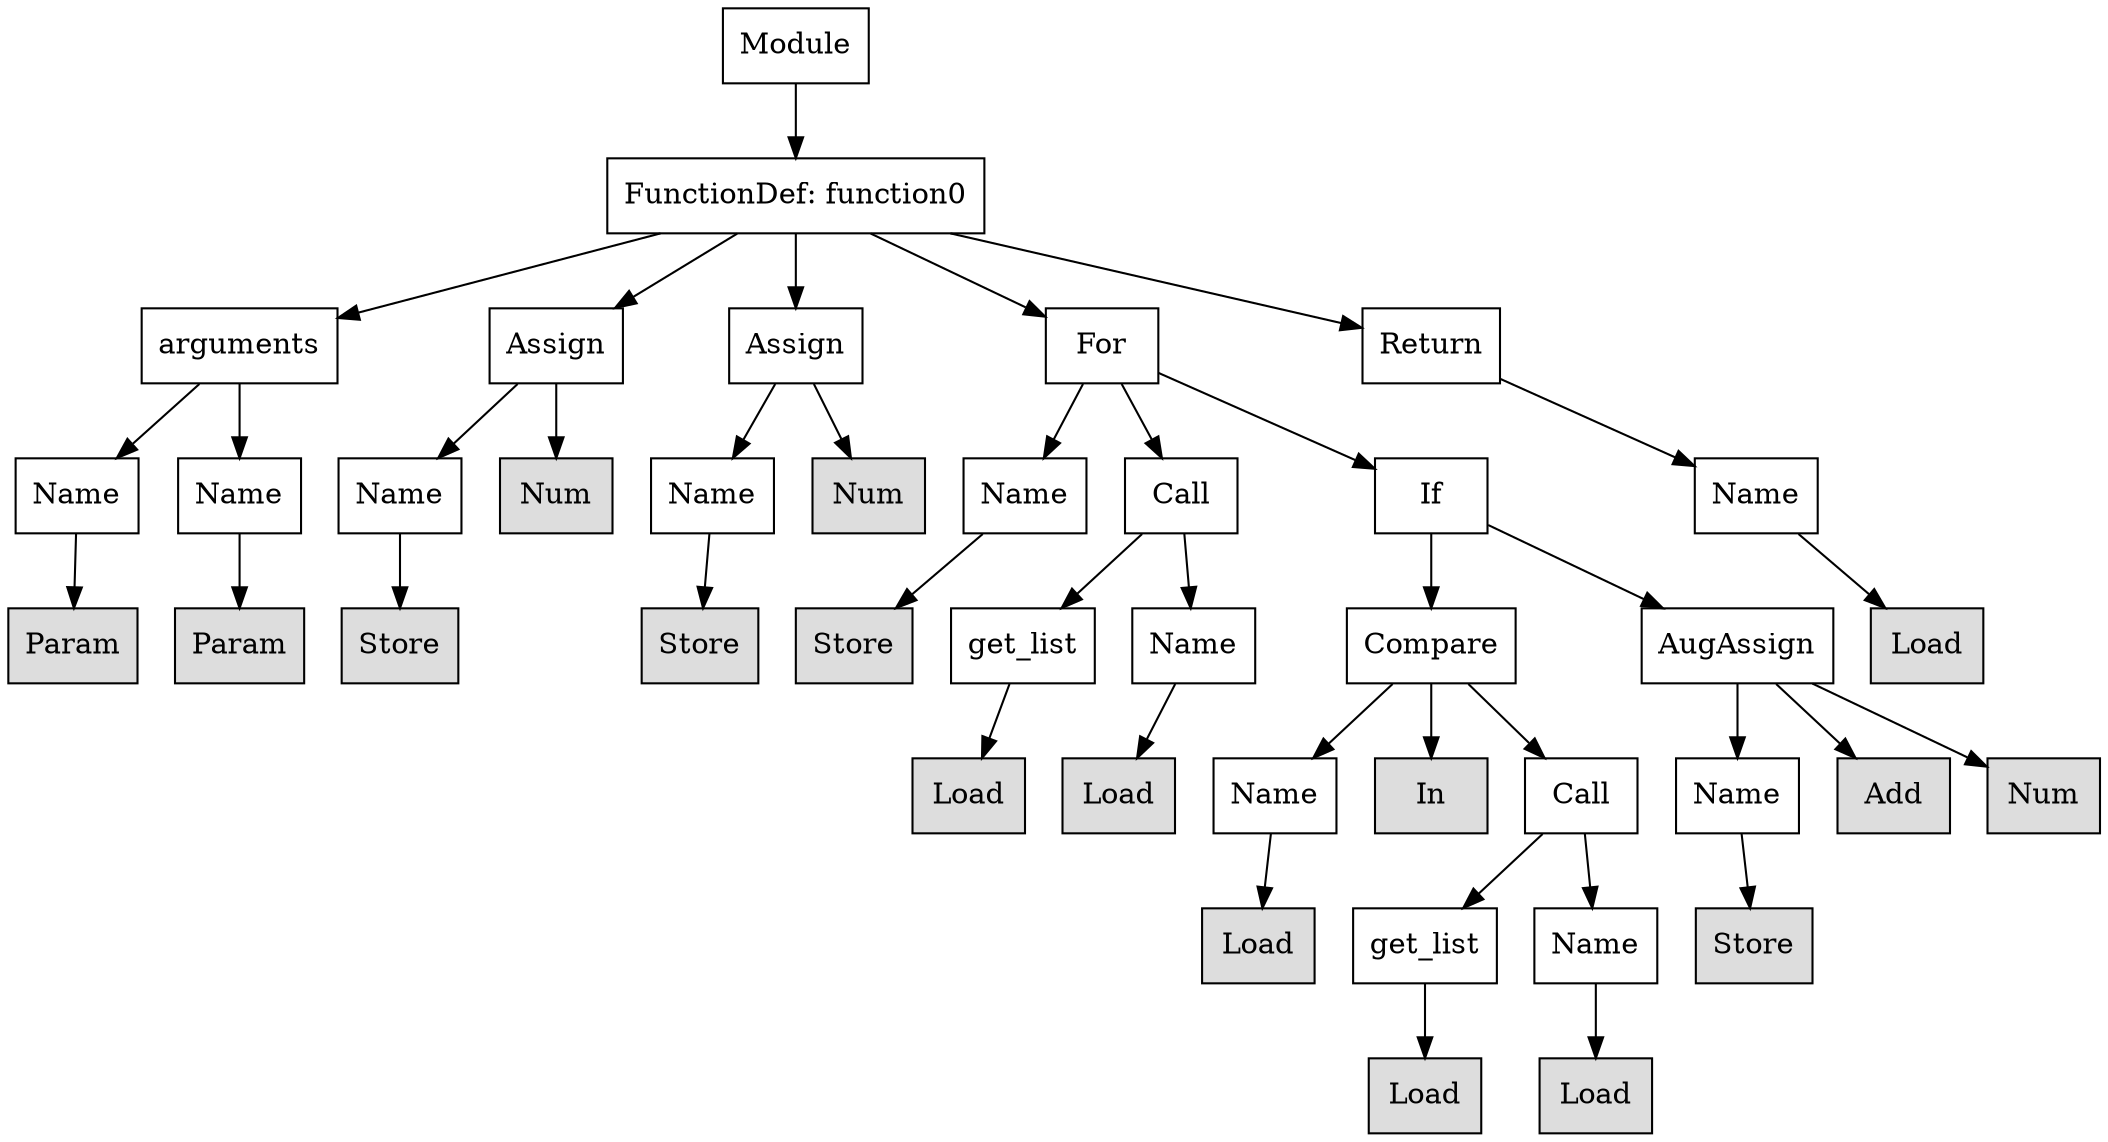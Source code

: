 digraph G {
n0 [shape=rect, label="Module"];
n1 [shape=rect, label="FunctionDef: function0"];
n2 [shape=rect, label="arguments"];
n3 [shape=rect, label="Assign"];
n4 [shape=rect, label="Assign"];
n5 [shape=rect, label="For"];
n6 [shape=rect, label="Return"];
n7 [shape=rect, label="Name"];
n8 [shape=rect, label="Name"];
n9 [shape=rect, label="Name"];
n10 [shape=rect, label="Num" style="filled" fillcolor="#dddddd"];
n11 [shape=rect, label="Name"];
n12 [shape=rect, label="Num" style="filled" fillcolor="#dddddd"];
n13 [shape=rect, label="Name"];
n14 [shape=rect, label="Call"];
n15 [shape=rect, label="If"];
n16 [shape=rect, label="Name"];
n17 [shape=rect, label="Param" style="filled" fillcolor="#dddddd"];
n18 [shape=rect, label="Param" style="filled" fillcolor="#dddddd"];
n19 [shape=rect, label="Store" style="filled" fillcolor="#dddddd"];
n20 [shape=rect, label="Store" style="filled" fillcolor="#dddddd"];
n21 [shape=rect, label="Store" style="filled" fillcolor="#dddddd"];
n22 [shape=rect, label="get_list"];
n23 [shape=rect, label="Name"];
n24 [shape=rect, label="Compare"];
n25 [shape=rect, label="AugAssign"];
n26 [shape=rect, label="Load" style="filled" fillcolor="#dddddd"];
n27 [shape=rect, label="Load" style="filled" fillcolor="#dddddd"];
n28 [shape=rect, label="Load" style="filled" fillcolor="#dddddd"];
n29 [shape=rect, label="Name"];
n30 [shape=rect, label="In" style="filled" fillcolor="#dddddd"];
n31 [shape=rect, label="Call"];
n32 [shape=rect, label="Name"];
n33 [shape=rect, label="Add" style="filled" fillcolor="#dddddd"];
n34 [shape=rect, label="Num" style="filled" fillcolor="#dddddd"];
n35 [shape=rect, label="Load" style="filled" fillcolor="#dddddd"];
n36 [shape=rect, label="get_list"];
n37 [shape=rect, label="Name"];
n38 [shape=rect, label="Store" style="filled" fillcolor="#dddddd"];
n39 [shape=rect, label="Load" style="filled" fillcolor="#dddddd"];
n40 [shape=rect, label="Load" style="filled" fillcolor="#dddddd"];
n0 -> n1;
n1 -> n2;
n1 -> n3;
n1 -> n4;
n1 -> n5;
n1 -> n6;
n2 -> n7;
n2 -> n8;
n3 -> n9;
n3 -> n10;
n4 -> n11;
n4 -> n12;
n5 -> n13;
n5 -> n14;
n5 -> n15;
n6 -> n16;
n7 -> n17;
n8 -> n18;
n9 -> n19;
n11 -> n20;
n13 -> n21;
n14 -> n22;
n14 -> n23;
n15 -> n24;
n15 -> n25;
n16 -> n26;
n22 -> n27;
n23 -> n28;
n24 -> n29;
n24 -> n30;
n24 -> n31;
n25 -> n32;
n25 -> n33;
n25 -> n34;
n29 -> n35;
n31 -> n36;
n31 -> n37;
n32 -> n38;
n36 -> n39;
n37 -> n40;
}
